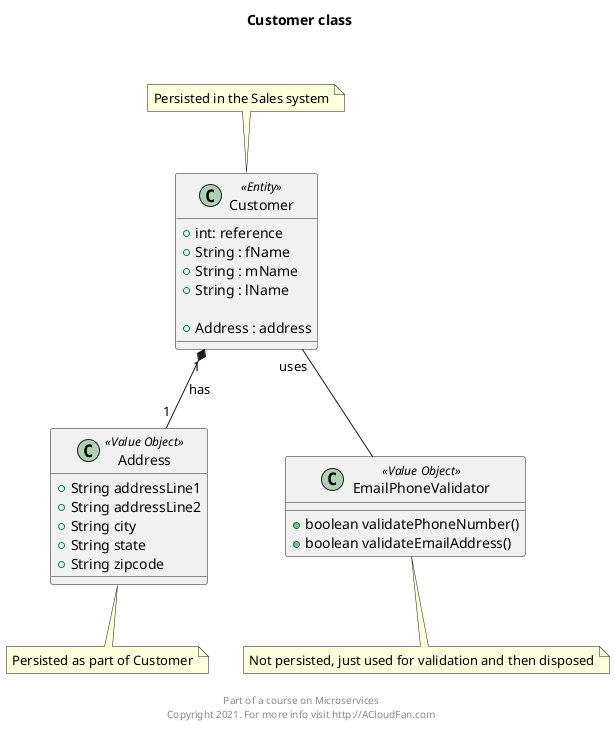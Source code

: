 @startuml


class Customer <<Entity>> {
    + int: reference
    + String : fName
    + String : mName
    + String : lName

    + Address : address
}
note "Persisted in the Sales system" as N1
N1 .. Customer

class Address <<Value Object>>{
    + String addressLine1
    + String addressLine2
    + String city
    + String state
    + String zipcode
}
note "Persisted as part of Customer" as N2
Address .. N2

class EmailPhoneValidator <<Value Object>>{
    + boolean validatePhoneNumber()
    + boolean validateEmailAddress()
}
note "Not persisted, just used for validation and then disposed" as N3
EmailPhoneValidator .. N3

Customer "1" *-- "1" Address  : has
Customer "uses" -- EmailPhoneValidator

title  Customer class \n \n
footer \n Part of a course on Microservices \n Copyright 2021. For more info visit http://ACloudFan.com \n
@enduml